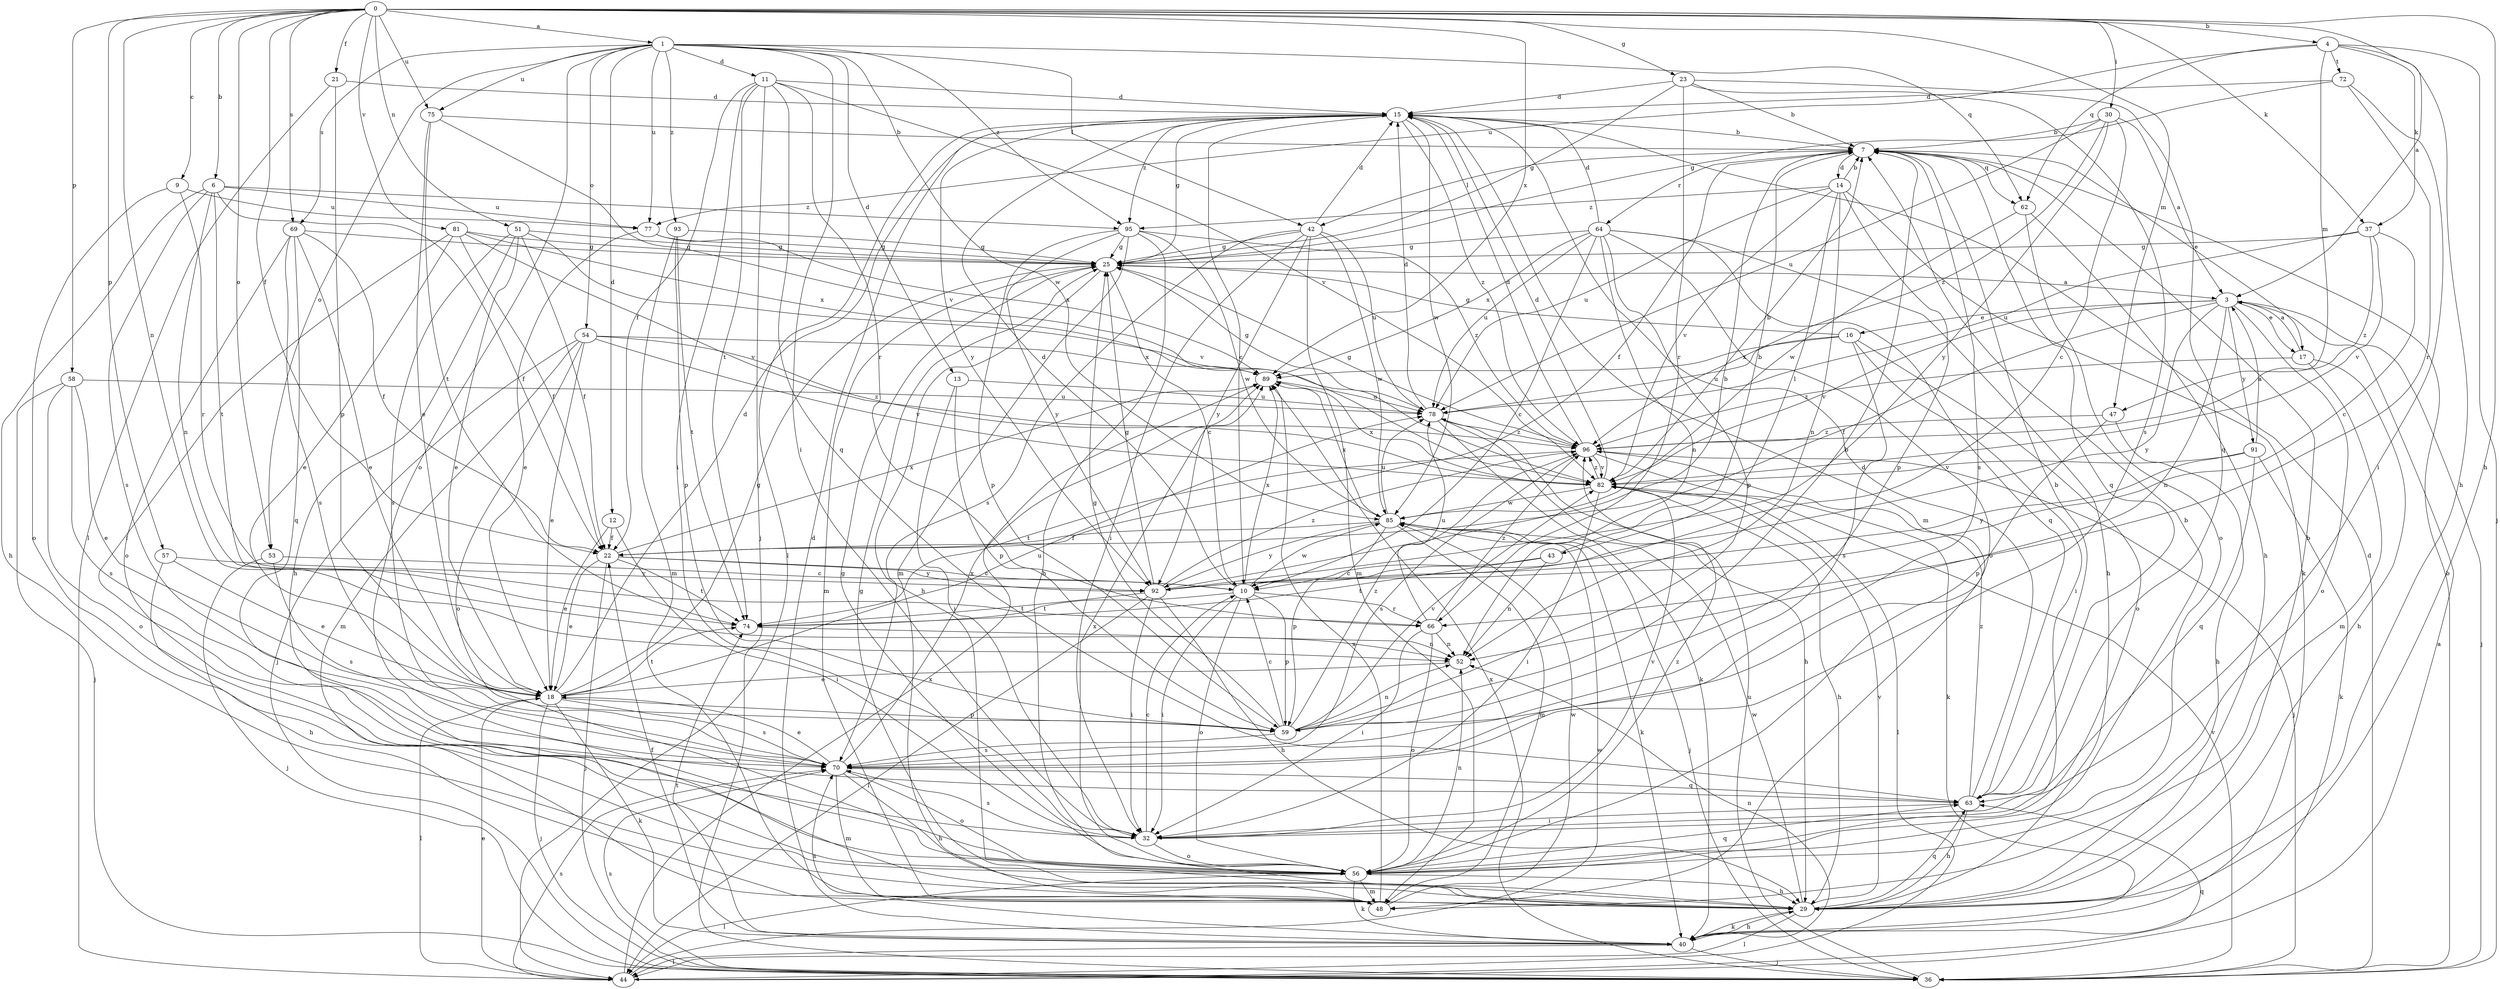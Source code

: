 strict digraph  {
0;
1;
3;
4;
6;
7;
9;
10;
11;
12;
13;
14;
15;
16;
17;
18;
21;
22;
23;
25;
29;
30;
32;
36;
37;
40;
42;
43;
44;
47;
48;
51;
52;
53;
54;
56;
57;
58;
59;
62;
63;
64;
66;
69;
70;
72;
74;
75;
77;
78;
81;
82;
85;
89;
91;
92;
93;
95;
96;
0 -> 1  [label=a];
0 -> 3  [label=a];
0 -> 4  [label=b];
0 -> 6  [label=b];
0 -> 9  [label=c];
0 -> 21  [label=f];
0 -> 22  [label=f];
0 -> 23  [label=g];
0 -> 29  [label=h];
0 -> 30  [label=i];
0 -> 37  [label=k];
0 -> 47  [label=m];
0 -> 51  [label=n];
0 -> 52  [label=n];
0 -> 53  [label=o];
0 -> 57  [label=p];
0 -> 58  [label=p];
0 -> 69  [label=s];
0 -> 75  [label=u];
0 -> 81  [label=v];
0 -> 89  [label=x];
1 -> 11  [label=d];
1 -> 12  [label=d];
1 -> 13  [label=d];
1 -> 32  [label=i];
1 -> 42  [label=l];
1 -> 53  [label=o];
1 -> 54  [label=o];
1 -> 56  [label=o];
1 -> 62  [label=q];
1 -> 69  [label=s];
1 -> 75  [label=u];
1 -> 77  [label=u];
1 -> 85  [label=w];
1 -> 93  [label=z];
1 -> 95  [label=z];
3 -> 16  [label=e];
3 -> 17  [label=e];
3 -> 22  [label=f];
3 -> 36  [label=j];
3 -> 52  [label=n];
3 -> 56  [label=o];
3 -> 82  [label=v];
3 -> 91  [label=y];
3 -> 92  [label=y];
4 -> 29  [label=h];
4 -> 36  [label=j];
4 -> 37  [label=k];
4 -> 47  [label=m];
4 -> 62  [label=q];
4 -> 72  [label=t];
4 -> 77  [label=u];
6 -> 22  [label=f];
6 -> 29  [label=h];
6 -> 52  [label=n];
6 -> 70  [label=s];
6 -> 74  [label=t];
6 -> 77  [label=u];
6 -> 95  [label=z];
7 -> 14  [label=d];
7 -> 17  [label=e];
7 -> 22  [label=f];
7 -> 42  [label=l];
7 -> 62  [label=q];
7 -> 63  [label=q];
7 -> 64  [label=r];
7 -> 70  [label=s];
9 -> 56  [label=o];
9 -> 66  [label=r];
9 -> 77  [label=u];
10 -> 15  [label=d];
10 -> 32  [label=i];
10 -> 56  [label=o];
10 -> 59  [label=p];
10 -> 66  [label=r];
10 -> 74  [label=t];
10 -> 85  [label=w];
10 -> 89  [label=x];
11 -> 15  [label=d];
11 -> 22  [label=f];
11 -> 32  [label=i];
11 -> 36  [label=j];
11 -> 63  [label=q];
11 -> 66  [label=r];
11 -> 74  [label=t];
11 -> 82  [label=v];
12 -> 18  [label=e];
12 -> 22  [label=f];
12 -> 32  [label=i];
13 -> 32  [label=i];
13 -> 59  [label=p];
13 -> 78  [label=u];
14 -> 7  [label=b];
14 -> 40  [label=k];
14 -> 43  [label=l];
14 -> 52  [label=n];
14 -> 59  [label=p];
14 -> 78  [label=u];
14 -> 82  [label=v];
14 -> 95  [label=z];
15 -> 7  [label=b];
15 -> 10  [label=c];
15 -> 25  [label=g];
15 -> 44  [label=l];
15 -> 48  [label=m];
15 -> 85  [label=w];
15 -> 92  [label=y];
15 -> 95  [label=z];
15 -> 96  [label=z];
16 -> 25  [label=g];
16 -> 32  [label=i];
16 -> 56  [label=o];
16 -> 70  [label=s];
16 -> 78  [label=u];
16 -> 89  [label=x];
17 -> 3  [label=a];
17 -> 29  [label=h];
17 -> 48  [label=m];
17 -> 96  [label=z];
18 -> 15  [label=d];
18 -> 25  [label=g];
18 -> 36  [label=j];
18 -> 40  [label=k];
18 -> 44  [label=l];
18 -> 59  [label=p];
18 -> 70  [label=s];
18 -> 74  [label=t];
18 -> 78  [label=u];
21 -> 15  [label=d];
21 -> 44  [label=l];
21 -> 59  [label=p];
22 -> 10  [label=c];
22 -> 18  [label=e];
22 -> 36  [label=j];
22 -> 74  [label=t];
22 -> 89  [label=x];
22 -> 92  [label=y];
23 -> 7  [label=b];
23 -> 15  [label=d];
23 -> 25  [label=g];
23 -> 63  [label=q];
23 -> 66  [label=r];
23 -> 70  [label=s];
25 -> 3  [label=a];
25 -> 10  [label=c];
25 -> 29  [label=h];
25 -> 48  [label=m];
29 -> 7  [label=b];
29 -> 25  [label=g];
29 -> 40  [label=k];
29 -> 44  [label=l];
29 -> 63  [label=q];
29 -> 82  [label=v];
29 -> 85  [label=w];
30 -> 3  [label=a];
30 -> 7  [label=b];
30 -> 10  [label=c];
30 -> 78  [label=u];
30 -> 92  [label=y];
30 -> 96  [label=z];
32 -> 10  [label=c];
32 -> 56  [label=o];
32 -> 70  [label=s];
32 -> 82  [label=v];
36 -> 7  [label=b];
36 -> 15  [label=d];
36 -> 70  [label=s];
36 -> 78  [label=u];
36 -> 82  [label=v];
36 -> 89  [label=x];
37 -> 10  [label=c];
37 -> 25  [label=g];
37 -> 78  [label=u];
37 -> 82  [label=v];
37 -> 96  [label=z];
40 -> 15  [label=d];
40 -> 22  [label=f];
40 -> 29  [label=h];
40 -> 36  [label=j];
40 -> 44  [label=l];
40 -> 52  [label=n];
40 -> 70  [label=s];
40 -> 74  [label=t];
42 -> 15  [label=d];
42 -> 25  [label=g];
42 -> 32  [label=i];
42 -> 48  [label=m];
42 -> 70  [label=s];
42 -> 78  [label=u];
42 -> 85  [label=w];
42 -> 92  [label=y];
43 -> 7  [label=b];
43 -> 10  [label=c];
43 -> 52  [label=n];
43 -> 74  [label=t];
44 -> 3  [label=a];
44 -> 18  [label=e];
44 -> 63  [label=q];
44 -> 70  [label=s];
44 -> 85  [label=w];
44 -> 89  [label=x];
47 -> 29  [label=h];
47 -> 59  [label=p];
47 -> 96  [label=z];
48 -> 85  [label=w];
48 -> 89  [label=x];
51 -> 18  [label=e];
51 -> 22  [label=f];
51 -> 25  [label=g];
51 -> 29  [label=h];
51 -> 70  [label=s];
51 -> 82  [label=v];
52 -> 18  [label=e];
53 -> 10  [label=c];
53 -> 36  [label=j];
53 -> 70  [label=s];
54 -> 18  [label=e];
54 -> 36  [label=j];
54 -> 48  [label=m];
54 -> 56  [label=o];
54 -> 82  [label=v];
54 -> 89  [label=x];
54 -> 96  [label=z];
56 -> 7  [label=b];
56 -> 25  [label=g];
56 -> 29  [label=h];
56 -> 40  [label=k];
56 -> 44  [label=l];
56 -> 48  [label=m];
56 -> 52  [label=n];
56 -> 63  [label=q];
56 -> 89  [label=x];
56 -> 96  [label=z];
57 -> 18  [label=e];
57 -> 29  [label=h];
57 -> 92  [label=y];
58 -> 18  [label=e];
58 -> 36  [label=j];
58 -> 56  [label=o];
58 -> 70  [label=s];
58 -> 78  [label=u];
59 -> 7  [label=b];
59 -> 10  [label=c];
59 -> 25  [label=g];
59 -> 52  [label=n];
59 -> 70  [label=s];
59 -> 82  [label=v];
59 -> 96  [label=z];
62 -> 29  [label=h];
62 -> 56  [label=o];
62 -> 85  [label=w];
63 -> 7  [label=b];
63 -> 15  [label=d];
63 -> 29  [label=h];
63 -> 32  [label=i];
63 -> 96  [label=z];
64 -> 10  [label=c];
64 -> 15  [label=d];
64 -> 25  [label=g];
64 -> 29  [label=h];
64 -> 52  [label=n];
64 -> 56  [label=o];
64 -> 59  [label=p];
64 -> 63  [label=q];
64 -> 78  [label=u];
64 -> 89  [label=x];
66 -> 32  [label=i];
66 -> 52  [label=n];
66 -> 56  [label=o];
66 -> 78  [label=u];
66 -> 96  [label=z];
69 -> 18  [label=e];
69 -> 22  [label=f];
69 -> 25  [label=g];
69 -> 56  [label=o];
69 -> 63  [label=q];
69 -> 70  [label=s];
70 -> 18  [label=e];
70 -> 29  [label=h];
70 -> 48  [label=m];
70 -> 56  [label=o];
70 -> 63  [label=q];
70 -> 89  [label=x];
72 -> 15  [label=d];
72 -> 25  [label=g];
72 -> 32  [label=i];
72 -> 66  [label=r];
74 -> 52  [label=n];
75 -> 7  [label=b];
75 -> 18  [label=e];
75 -> 74  [label=t];
75 -> 82  [label=v];
77 -> 18  [label=e];
77 -> 25  [label=g];
77 -> 89  [label=x];
78 -> 15  [label=d];
78 -> 25  [label=g];
78 -> 29  [label=h];
78 -> 40  [label=k];
78 -> 96  [label=z];
81 -> 18  [label=e];
81 -> 22  [label=f];
81 -> 25  [label=g];
81 -> 32  [label=i];
81 -> 82  [label=v];
81 -> 89  [label=x];
82 -> 7  [label=b];
82 -> 15  [label=d];
82 -> 29  [label=h];
82 -> 32  [label=i];
82 -> 44  [label=l];
82 -> 85  [label=w];
82 -> 89  [label=x];
82 -> 96  [label=z];
85 -> 22  [label=f];
85 -> 36  [label=j];
85 -> 40  [label=k];
85 -> 48  [label=m];
85 -> 59  [label=p];
85 -> 78  [label=u];
85 -> 89  [label=x];
85 -> 92  [label=y];
89 -> 78  [label=u];
91 -> 3  [label=a];
91 -> 40  [label=k];
91 -> 63  [label=q];
91 -> 82  [label=v];
91 -> 92  [label=y];
92 -> 7  [label=b];
92 -> 25  [label=g];
92 -> 29  [label=h];
92 -> 32  [label=i];
92 -> 44  [label=l];
92 -> 74  [label=t];
92 -> 96  [label=z];
93 -> 25  [label=g];
93 -> 48  [label=m];
93 -> 59  [label=p];
93 -> 74  [label=t];
95 -> 25  [label=g];
95 -> 29  [label=h];
95 -> 48  [label=m];
95 -> 59  [label=p];
95 -> 85  [label=w];
95 -> 92  [label=y];
95 -> 96  [label=z];
96 -> 15  [label=d];
96 -> 25  [label=g];
96 -> 36  [label=j];
96 -> 40  [label=k];
96 -> 70  [label=s];
96 -> 74  [label=t];
96 -> 82  [label=v];
}
